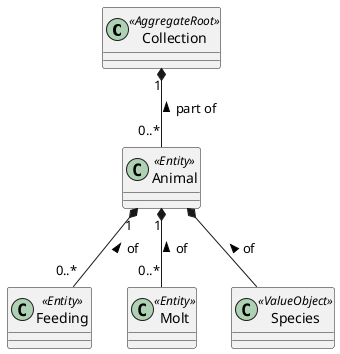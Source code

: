 @startuml

' Class definitions
class Collection << AggregateRoot >> {

}

class Animal << Entity >> {

}

class Feeding << Entity >> {

}

class Molt << Entity >> {

}

class Species << ValueObject >> {

}

' Relations
Collection "1" *-- "0..*" Animal : part of <
Animal "1" *-- "0..*" Feeding : of <
Animal "1" *-- "0..*" Molt : of <
Animal *-- Species : of <

@enduml